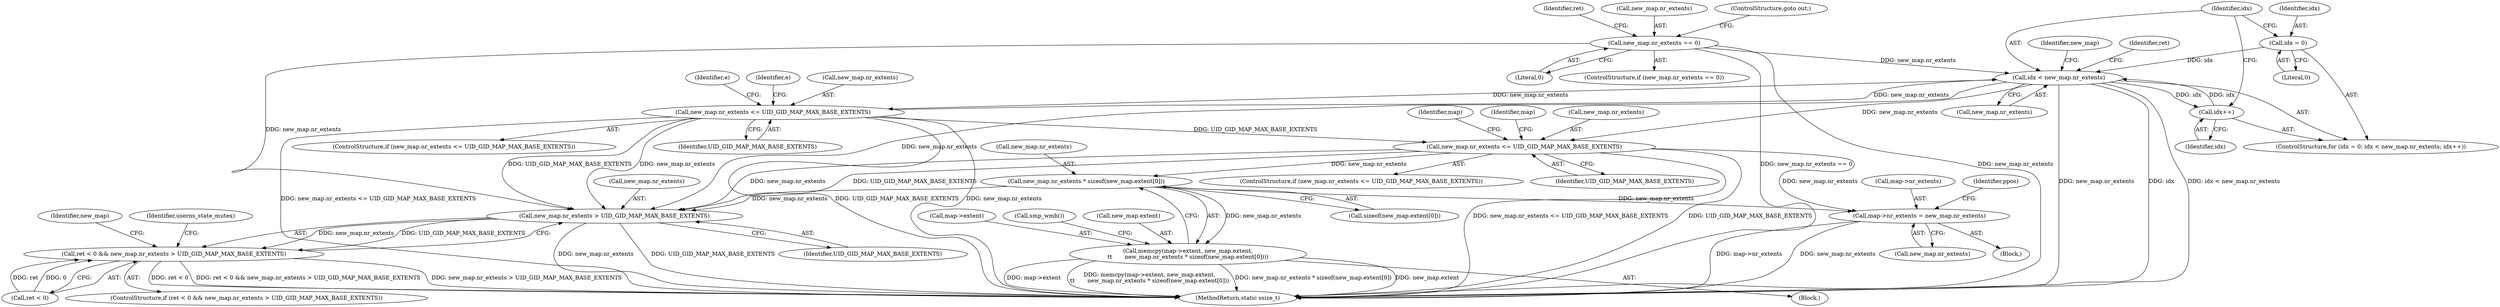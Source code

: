 digraph "0_linux_d2f007dbe7e4c9583eea6eb04d60001e85c6f1bd@API" {
"1000495" [label="(Call,new_map.nr_extents * sizeof(new_map.extent[0]))"];
"1000482" [label="(Call,new_map.nr_extents <= UID_GID_MAP_MAX_BASE_EXTENTS)"];
"1000415" [label="(Call,idx < new_map.nr_extents)"];
"1000412" [label="(Call,idx = 0)"];
"1000420" [label="(Call,idx++)"];
"1000388" [label="(Call,new_map.nr_extents == 0)"];
"1000426" [label="(Call,new_map.nr_extents <= UID_GID_MAP_MAX_BASE_EXTENTS)"];
"1000488" [label="(Call,memcpy(map->extent, new_map.extent,\n\t\t       new_map.nr_extents * sizeof(new_map.extent[0])))"];
"1000522" [label="(Call,map->nr_extents = new_map.nr_extents)"];
"1000542" [label="(Call,new_map.nr_extents > UID_GID_MAP_MAX_BASE_EXTENTS)"];
"1000538" [label="(Call,ret < 0 && new_map.nr_extents > UID_GID_MAP_MAX_BASE_EXTENTS)"];
"1000388" [label="(Call,new_map.nr_extents == 0)"];
"1000488" [label="(Call,memcpy(map->extent, new_map.extent,\n\t\t       new_map.nr_extents * sizeof(new_map.extent[0])))"];
"1000573" [label="(Identifier,userns_state_mutex)"];
"1000490" [label="(Identifier,map)"];
"1000412" [label="(Call,idx = 0)"];
"1000492" [label="(Call,new_map.extent)"];
"1000522" [label="(Call,map->nr_extents = new_map.nr_extents)"];
"1000411" [label="(ControlStructure,for (idx = 0; idx < new_map.nr_extents; idx++))"];
"1000413" [label="(Identifier,idx)"];
"1000392" [label="(Literal,0)"];
"1000389" [label="(Call,new_map.nr_extents)"];
"1000542" [label="(Call,new_map.nr_extents > UID_GID_MAP_MAX_BASE_EXTENTS)"];
"1000496" [label="(Call,new_map.nr_extents)"];
"1000393" [label="(ControlStructure,goto out;)"];
"1000521" [label="(Call,smp_wmb())"];
"1000538" [label="(Call,ret < 0 && new_map.nr_extents > UID_GID_MAP_MAX_BASE_EXTENTS)"];
"1000428" [label="(Identifier,new_map)"];
"1000531" [label="(Identifier,ppos)"];
"1000416" [label="(Identifier,idx)"];
"1000487" [label="(Block,)"];
"1000125" [label="(Block,)"];
"1000489" [label="(Call,map->extent)"];
"1000550" [label="(Identifier,new_map)"];
"1000483" [label="(Call,new_map.nr_extents)"];
"1000486" [label="(Identifier,UID_GID_MAP_MAX_BASE_EXTENTS)"];
"1000495" [label="(Call,new_map.nr_extents * sizeof(new_map.extent[0]))"];
"1000417" [label="(Call,new_map.nr_extents)"];
"1000543" [label="(Call,new_map.nr_extents)"];
"1000472" [label="(Identifier,ret)"];
"1000546" [label="(Identifier,UID_GID_MAP_MAX_BASE_EXTENTS)"];
"1000414" [label="(Literal,0)"];
"1000427" [label="(Call,new_map.nr_extents)"];
"1000537" [label="(ControlStructure,if (ret < 0 && new_map.nr_extents > UID_GID_MAP_MAX_BASE_EXTENTS))"];
"1000539" [label="(Call,ret < 0)"];
"1000509" [label="(Identifier,map)"];
"1000420" [label="(Call,idx++)"];
"1000499" [label="(Call,sizeof(new_map.extent[0]))"];
"1000395" [label="(Identifier,ret)"];
"1000425" [label="(ControlStructure,if (new_map.nr_extents <= UID_GID_MAP_MAX_BASE_EXTENTS))"];
"1000578" [label="(MethodReturn,static ssize_t)"];
"1000482" [label="(Call,new_map.nr_extents <= UID_GID_MAP_MAX_BASE_EXTENTS)"];
"1000523" [label="(Call,map->nr_extents)"];
"1000415" [label="(Call,idx < new_map.nr_extents)"];
"1000426" [label="(Call,new_map.nr_extents <= UID_GID_MAP_MAX_BASE_EXTENTS)"];
"1000387" [label="(ControlStructure,if (new_map.nr_extents == 0))"];
"1000421" [label="(Identifier,idx)"];
"1000481" [label="(ControlStructure,if (new_map.nr_extents <= UID_GID_MAP_MAX_BASE_EXTENTS))"];
"1000430" [label="(Identifier,UID_GID_MAP_MAX_BASE_EXTENTS)"];
"1000526" [label="(Call,new_map.nr_extents)"];
"1000432" [label="(Identifier,e)"];
"1000441" [label="(Identifier,e)"];
"1000495" -> "1000488"  [label="AST: "];
"1000495" -> "1000499"  [label="CFG: "];
"1000496" -> "1000495"  [label="AST: "];
"1000499" -> "1000495"  [label="AST: "];
"1000488" -> "1000495"  [label="CFG: "];
"1000495" -> "1000488"  [label="DDG: new_map.nr_extents"];
"1000482" -> "1000495"  [label="DDG: new_map.nr_extents"];
"1000495" -> "1000522"  [label="DDG: new_map.nr_extents"];
"1000495" -> "1000542"  [label="DDG: new_map.nr_extents"];
"1000482" -> "1000481"  [label="AST: "];
"1000482" -> "1000486"  [label="CFG: "];
"1000483" -> "1000482"  [label="AST: "];
"1000486" -> "1000482"  [label="AST: "];
"1000490" -> "1000482"  [label="CFG: "];
"1000509" -> "1000482"  [label="CFG: "];
"1000482" -> "1000578"  [label="DDG: UID_GID_MAP_MAX_BASE_EXTENTS"];
"1000482" -> "1000578"  [label="DDG: new_map.nr_extents <= UID_GID_MAP_MAX_BASE_EXTENTS"];
"1000415" -> "1000482"  [label="DDG: new_map.nr_extents"];
"1000426" -> "1000482"  [label="DDG: UID_GID_MAP_MAX_BASE_EXTENTS"];
"1000482" -> "1000522"  [label="DDG: new_map.nr_extents"];
"1000482" -> "1000542"  [label="DDG: new_map.nr_extents"];
"1000482" -> "1000542"  [label="DDG: UID_GID_MAP_MAX_BASE_EXTENTS"];
"1000415" -> "1000411"  [label="AST: "];
"1000415" -> "1000417"  [label="CFG: "];
"1000416" -> "1000415"  [label="AST: "];
"1000417" -> "1000415"  [label="AST: "];
"1000428" -> "1000415"  [label="CFG: "];
"1000472" -> "1000415"  [label="CFG: "];
"1000415" -> "1000578"  [label="DDG: idx"];
"1000415" -> "1000578"  [label="DDG: idx < new_map.nr_extents"];
"1000415" -> "1000578"  [label="DDG: new_map.nr_extents"];
"1000412" -> "1000415"  [label="DDG: idx"];
"1000420" -> "1000415"  [label="DDG: idx"];
"1000388" -> "1000415"  [label="DDG: new_map.nr_extents"];
"1000426" -> "1000415"  [label="DDG: new_map.nr_extents"];
"1000415" -> "1000420"  [label="DDG: idx"];
"1000415" -> "1000426"  [label="DDG: new_map.nr_extents"];
"1000415" -> "1000542"  [label="DDG: new_map.nr_extents"];
"1000412" -> "1000411"  [label="AST: "];
"1000412" -> "1000414"  [label="CFG: "];
"1000413" -> "1000412"  [label="AST: "];
"1000414" -> "1000412"  [label="AST: "];
"1000416" -> "1000412"  [label="CFG: "];
"1000420" -> "1000411"  [label="AST: "];
"1000420" -> "1000421"  [label="CFG: "];
"1000421" -> "1000420"  [label="AST: "];
"1000416" -> "1000420"  [label="CFG: "];
"1000388" -> "1000387"  [label="AST: "];
"1000388" -> "1000392"  [label="CFG: "];
"1000389" -> "1000388"  [label="AST: "];
"1000392" -> "1000388"  [label="AST: "];
"1000393" -> "1000388"  [label="CFG: "];
"1000395" -> "1000388"  [label="CFG: "];
"1000388" -> "1000578"  [label="DDG: new_map.nr_extents"];
"1000388" -> "1000578"  [label="DDG: new_map.nr_extents == 0"];
"1000388" -> "1000542"  [label="DDG: new_map.nr_extents"];
"1000426" -> "1000425"  [label="AST: "];
"1000426" -> "1000430"  [label="CFG: "];
"1000427" -> "1000426"  [label="AST: "];
"1000430" -> "1000426"  [label="AST: "];
"1000432" -> "1000426"  [label="CFG: "];
"1000441" -> "1000426"  [label="CFG: "];
"1000426" -> "1000578"  [label="DDG: new_map.nr_extents"];
"1000426" -> "1000578"  [label="DDG: new_map.nr_extents <= UID_GID_MAP_MAX_BASE_EXTENTS"];
"1000426" -> "1000578"  [label="DDG: UID_GID_MAP_MAX_BASE_EXTENTS"];
"1000426" -> "1000542"  [label="DDG: new_map.nr_extents"];
"1000426" -> "1000542"  [label="DDG: UID_GID_MAP_MAX_BASE_EXTENTS"];
"1000488" -> "1000487"  [label="AST: "];
"1000489" -> "1000488"  [label="AST: "];
"1000492" -> "1000488"  [label="AST: "];
"1000521" -> "1000488"  [label="CFG: "];
"1000488" -> "1000578"  [label="DDG: map->extent"];
"1000488" -> "1000578"  [label="DDG: memcpy(map->extent, new_map.extent,\n\t\t       new_map.nr_extents * sizeof(new_map.extent[0]))"];
"1000488" -> "1000578"  [label="DDG: new_map.nr_extents * sizeof(new_map.extent[0])"];
"1000488" -> "1000578"  [label="DDG: new_map.extent"];
"1000522" -> "1000125"  [label="AST: "];
"1000522" -> "1000526"  [label="CFG: "];
"1000523" -> "1000522"  [label="AST: "];
"1000526" -> "1000522"  [label="AST: "];
"1000531" -> "1000522"  [label="CFG: "];
"1000522" -> "1000578"  [label="DDG: new_map.nr_extents"];
"1000522" -> "1000578"  [label="DDG: map->nr_extents"];
"1000542" -> "1000538"  [label="AST: "];
"1000542" -> "1000546"  [label="CFG: "];
"1000543" -> "1000542"  [label="AST: "];
"1000546" -> "1000542"  [label="AST: "];
"1000538" -> "1000542"  [label="CFG: "];
"1000542" -> "1000578"  [label="DDG: UID_GID_MAP_MAX_BASE_EXTENTS"];
"1000542" -> "1000578"  [label="DDG: new_map.nr_extents"];
"1000542" -> "1000538"  [label="DDG: new_map.nr_extents"];
"1000542" -> "1000538"  [label="DDG: UID_GID_MAP_MAX_BASE_EXTENTS"];
"1000538" -> "1000537"  [label="AST: "];
"1000538" -> "1000539"  [label="CFG: "];
"1000539" -> "1000538"  [label="AST: "];
"1000550" -> "1000538"  [label="CFG: "];
"1000573" -> "1000538"  [label="CFG: "];
"1000538" -> "1000578"  [label="DDG: new_map.nr_extents > UID_GID_MAP_MAX_BASE_EXTENTS"];
"1000538" -> "1000578"  [label="DDG: ret < 0"];
"1000538" -> "1000578"  [label="DDG: ret < 0 && new_map.nr_extents > UID_GID_MAP_MAX_BASE_EXTENTS"];
"1000539" -> "1000538"  [label="DDG: ret"];
"1000539" -> "1000538"  [label="DDG: 0"];
}
